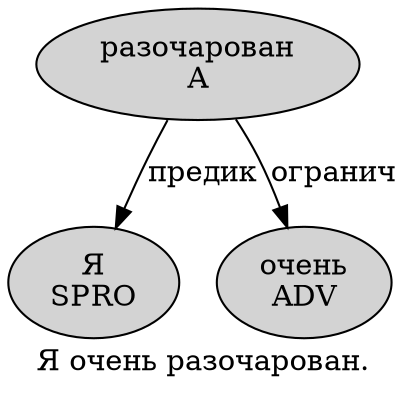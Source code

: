 digraph SENTENCE_2823 {
	graph [label="Я очень разочарован."]
	node [style=filled]
		0 [label="Я
SPRO" color="" fillcolor=lightgray penwidth=1 shape=ellipse]
		1 [label="очень
ADV" color="" fillcolor=lightgray penwidth=1 shape=ellipse]
		2 [label="разочарован
A" color="" fillcolor=lightgray penwidth=1 shape=ellipse]
			2 -> 0 [label="предик"]
			2 -> 1 [label="огранич"]
}